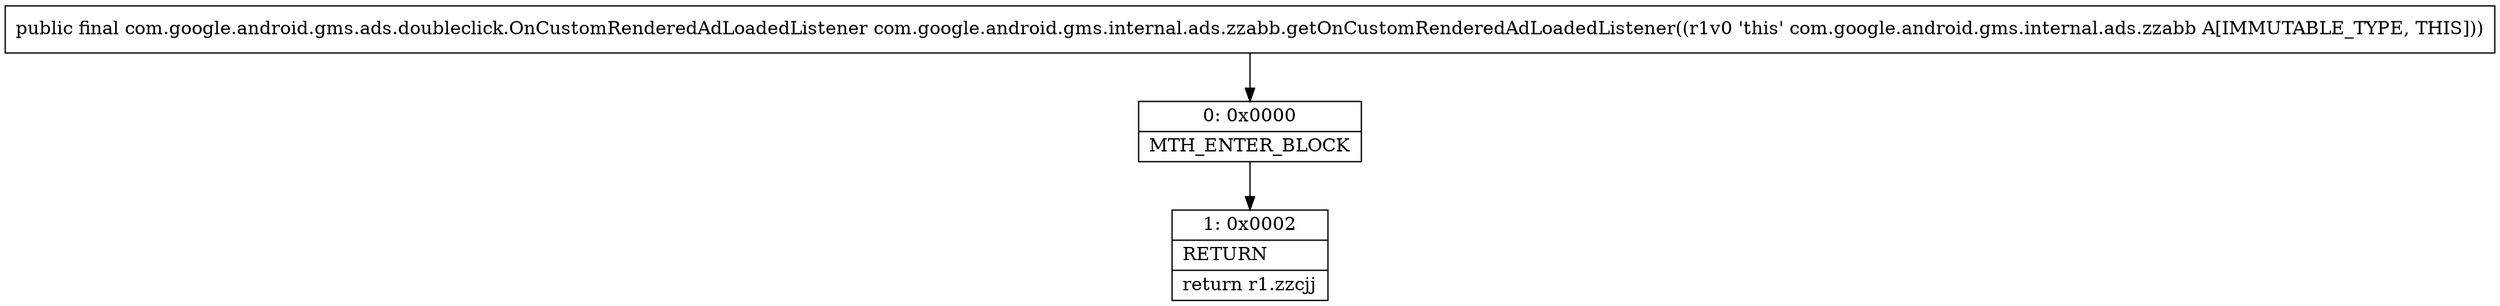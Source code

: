 digraph "CFG forcom.google.android.gms.internal.ads.zzabb.getOnCustomRenderedAdLoadedListener()Lcom\/google\/android\/gms\/ads\/doubleclick\/OnCustomRenderedAdLoadedListener;" {
Node_0 [shape=record,label="{0\:\ 0x0000|MTH_ENTER_BLOCK\l}"];
Node_1 [shape=record,label="{1\:\ 0x0002|RETURN\l|return r1.zzcjj\l}"];
MethodNode[shape=record,label="{public final com.google.android.gms.ads.doubleclick.OnCustomRenderedAdLoadedListener com.google.android.gms.internal.ads.zzabb.getOnCustomRenderedAdLoadedListener((r1v0 'this' com.google.android.gms.internal.ads.zzabb A[IMMUTABLE_TYPE, THIS])) }"];
MethodNode -> Node_0;
Node_0 -> Node_1;
}

